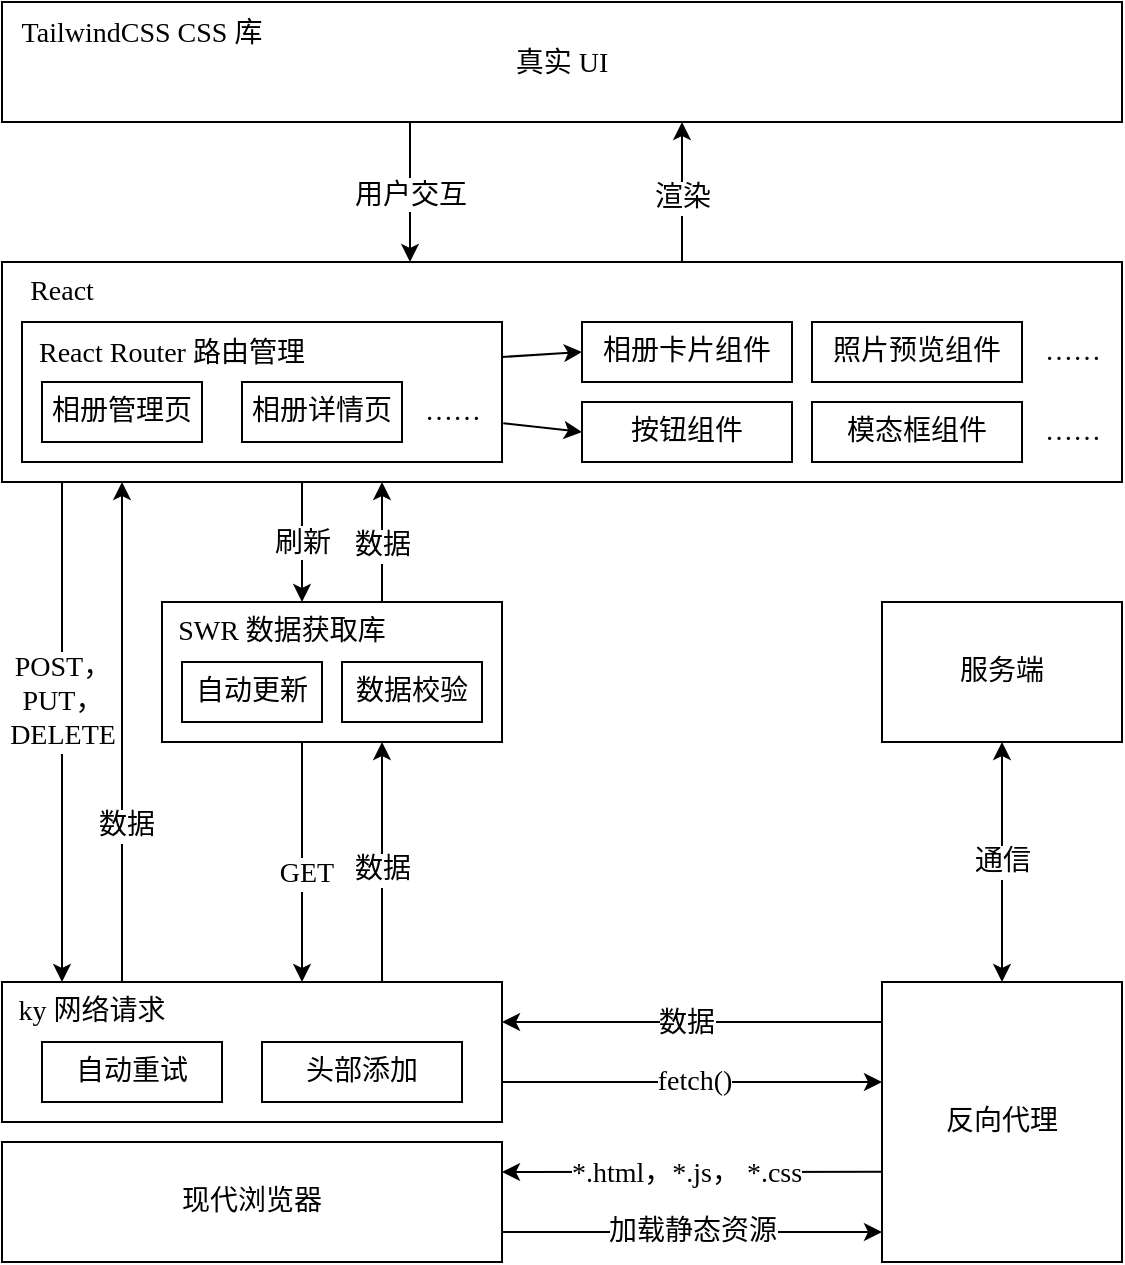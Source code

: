 <mxfile version="21.3.0" type="github">
  <diagram name="第 1 页" id="1_EAbzJu4aCmIv9iWVnq">
    <mxGraphModel dx="731" dy="666" grid="1" gridSize="10" guides="1" tooltips="1" connect="1" arrows="1" fold="1" page="1" pageScale="1" pageWidth="850" pageHeight="1100" math="0" shadow="0">
      <root>
        <mxCell id="0" />
        <mxCell id="1" parent="0" />
        <mxCell id="ofz1fQ7KLhkazvN8Qd-o-1" value="&lt;font face=&quot;宋体&quot; style=&quot;font-size: 14px;&quot;&gt;现代浏览器&lt;/font&gt;" style="rounded=0;whiteSpace=wrap;html=1;" vertex="1" parent="1">
          <mxGeometry x="60" y="600" width="250" height="60" as="geometry" />
        </mxCell>
        <mxCell id="ofz1fQ7KLhkazvN8Qd-o-2" value="&lt;font face=&quot;宋体&quot; style=&quot;font-size: 14px;&quot;&gt;反向代理&lt;/font&gt;" style="rounded=0;whiteSpace=wrap;html=1;" vertex="1" parent="1">
          <mxGeometry x="500" y="520" width="120" height="140" as="geometry" />
        </mxCell>
        <mxCell id="ofz1fQ7KLhkazvN8Qd-o-3" value="&lt;font face=&quot;宋体&quot; style=&quot;font-size: 14px;&quot;&gt;加载静态资源&lt;/font&gt;" style="endArrow=classic;html=1;rounded=0;exitX=1;exitY=0.75;exitDx=0;exitDy=0;" edge="1" parent="1" source="ofz1fQ7KLhkazvN8Qd-o-1">
          <mxGeometry width="50" height="50" relative="1" as="geometry">
            <mxPoint x="320" y="600" as="sourcePoint" />
            <mxPoint x="500" y="645" as="targetPoint" />
          </mxGeometry>
        </mxCell>
        <mxCell id="ofz1fQ7KLhkazvN8Qd-o-5" value="" style="endArrow=classic;html=1;rounded=0;entryX=1;entryY=0.25;entryDx=0;entryDy=0;exitX=0;exitY=0.833;exitDx=0;exitDy=0;exitPerimeter=0;" edge="1" parent="1" target="ofz1fQ7KLhkazvN8Qd-o-1">
          <mxGeometry width="50" height="50" relative="1" as="geometry">
            <mxPoint x="500" y="614.91" as="sourcePoint" />
            <mxPoint x="370" y="550" as="targetPoint" />
          </mxGeometry>
        </mxCell>
        <mxCell id="ofz1fQ7KLhkazvN8Qd-o-6" value="&lt;span style=&quot;font-size: 14px;&quot;&gt;&lt;font face=&quot;Times New Roman&quot;&gt;*.html&lt;/font&gt;&lt;font face=&quot;宋体&quot;&gt;，*&lt;/font&gt;&lt;font face=&quot;Times New Roman&quot;&gt;.js， *.css&lt;/font&gt;&lt;/span&gt;" style="edgeLabel;html=1;align=center;verticalAlign=middle;resizable=0;points=[];" vertex="1" connectable="0" parent="ofz1fQ7KLhkazvN8Qd-o-5">
          <mxGeometry x="0.2" relative="1" as="geometry">
            <mxPoint x="16" as="offset" />
          </mxGeometry>
        </mxCell>
        <mxCell id="ofz1fQ7KLhkazvN8Qd-o-7" value="" style="rounded=0;whiteSpace=wrap;html=1;" vertex="1" parent="1">
          <mxGeometry x="60" y="520" width="250" height="70" as="geometry" />
        </mxCell>
        <mxCell id="ofz1fQ7KLhkazvN8Qd-o-10" value="" style="rounded=0;whiteSpace=wrap;html=1;" vertex="1" parent="1">
          <mxGeometry x="140" y="330" width="170" height="70" as="geometry" />
        </mxCell>
        <mxCell id="ofz1fQ7KLhkazvN8Qd-o-11" value="&lt;font face=&quot;Times New Roman&quot;&gt;&lt;span style=&quot;font-size: 14px;&quot;&gt;fetch()&lt;/span&gt;&lt;/font&gt;" style="endArrow=classic;html=1;rounded=0;" edge="1" parent="1">
          <mxGeometry x="0.005" width="50" height="50" relative="1" as="geometry">
            <mxPoint x="310" y="570" as="sourcePoint" />
            <mxPoint x="500" y="570" as="targetPoint" />
            <mxPoint as="offset" />
          </mxGeometry>
        </mxCell>
        <mxCell id="ofz1fQ7KLhkazvN8Qd-o-12" value="" style="endArrow=classic;html=1;rounded=0;" edge="1" parent="1">
          <mxGeometry width="50" height="50" relative="1" as="geometry">
            <mxPoint x="500" y="540" as="sourcePoint" />
            <mxPoint x="310" y="540" as="targetPoint" />
          </mxGeometry>
        </mxCell>
        <mxCell id="ofz1fQ7KLhkazvN8Qd-o-13" value="&lt;span style=&quot;font-size: 14px;&quot;&gt;&lt;font face=&quot;宋体&quot;&gt;数据&lt;/font&gt;&lt;/span&gt;" style="edgeLabel;html=1;align=center;verticalAlign=middle;resizable=0;points=[];" vertex="1" connectable="0" parent="ofz1fQ7KLhkazvN8Qd-o-12">
          <mxGeometry x="0.2" relative="1" as="geometry">
            <mxPoint x="16" as="offset" />
          </mxGeometry>
        </mxCell>
        <mxCell id="ofz1fQ7KLhkazvN8Qd-o-17" value="" style="rounded=0;whiteSpace=wrap;html=1;" vertex="1" parent="1">
          <mxGeometry x="60" y="160" width="560" height="110" as="geometry" />
        </mxCell>
        <mxCell id="ofz1fQ7KLhkazvN8Qd-o-21" value="&lt;font face=&quot;Times New Roman&quot; style=&quot;font-size: 14px;&quot;&gt;ky &lt;/font&gt;&lt;font face=&quot;宋体&quot; style=&quot;font-size: 14px;&quot;&gt;网络请求&lt;/font&gt;" style="text;html=1;strokeColor=none;fillColor=none;align=center;verticalAlign=middle;whiteSpace=wrap;rounded=0;" vertex="1" parent="1">
          <mxGeometry x="60" y="520" width="90" height="30" as="geometry" />
        </mxCell>
        <mxCell id="ofz1fQ7KLhkazvN8Qd-o-22" value="&lt;font style=&quot;font-size: 14px;&quot; face=&quot;宋体&quot;&gt;自动重试&lt;/font&gt;" style="rounded=0;whiteSpace=wrap;html=1;" vertex="1" parent="1">
          <mxGeometry x="80" y="550" width="90" height="30" as="geometry" />
        </mxCell>
        <mxCell id="ofz1fQ7KLhkazvN8Qd-o-23" value="&lt;font style=&quot;font-size: 14px;&quot; face=&quot;宋体&quot;&gt;头部添加&lt;/font&gt;" style="rounded=0;whiteSpace=wrap;html=1;" vertex="1" parent="1">
          <mxGeometry x="190" y="550" width="100" height="30" as="geometry" />
        </mxCell>
        <mxCell id="ofz1fQ7KLhkazvN8Qd-o-24" value="&lt;font face=&quot;Times New Roman&quot; style=&quot;font-size: 14px;&quot;&gt;SWR &lt;/font&gt;&lt;font face=&quot;宋体&quot; style=&quot;font-size: 14px;&quot;&gt;数据获取库&lt;/font&gt;" style="text;html=1;strokeColor=none;fillColor=none;align=center;verticalAlign=middle;whiteSpace=wrap;rounded=0;" vertex="1" parent="1">
          <mxGeometry x="140" y="330" width="120" height="30" as="geometry" />
        </mxCell>
        <mxCell id="ofz1fQ7KLhkazvN8Qd-o-25" value="&lt;font style=&quot;font-size: 14px;&quot; face=&quot;宋体&quot;&gt;自动更新&lt;/font&gt;" style="rounded=0;whiteSpace=wrap;html=1;" vertex="1" parent="1">
          <mxGeometry x="150" y="360" width="70" height="30" as="geometry" />
        </mxCell>
        <mxCell id="ofz1fQ7KLhkazvN8Qd-o-26" value="&lt;font style=&quot;font-size: 14px;&quot; face=&quot;宋体&quot;&gt;数据校验&lt;/font&gt;" style="rounded=0;whiteSpace=wrap;html=1;" vertex="1" parent="1">
          <mxGeometry x="230" y="360" width="70" height="30" as="geometry" />
        </mxCell>
        <mxCell id="ofz1fQ7KLhkazvN8Qd-o-27" value="&lt;font face=&quot;宋体&quot; style=&quot;font-size: 14px;&quot;&gt;POST，&lt;br&gt;PUT，&lt;br&gt;DELETE&lt;/font&gt;" style="endArrow=classic;html=1;rounded=0;" edge="1" parent="1">
          <mxGeometry x="-0.12" width="50" height="50" relative="1" as="geometry">
            <mxPoint x="90" y="270" as="sourcePoint" />
            <mxPoint x="90" y="520" as="targetPoint" />
            <mxPoint as="offset" />
          </mxGeometry>
        </mxCell>
        <mxCell id="ofz1fQ7KLhkazvN8Qd-o-28" value="" style="endArrow=classic;html=1;rounded=0;" edge="1" parent="1">
          <mxGeometry width="50" height="50" relative="1" as="geometry">
            <mxPoint x="120" y="520" as="sourcePoint" />
            <mxPoint x="120" y="270" as="targetPoint" />
          </mxGeometry>
        </mxCell>
        <mxCell id="ofz1fQ7KLhkazvN8Qd-o-29" value="&lt;font face=&quot;宋体&quot; style=&quot;font-size: 14px;&quot;&gt;数据&lt;/font&gt;" style="edgeLabel;html=1;align=center;verticalAlign=middle;resizable=0;points=[];" vertex="1" connectable="0" parent="ofz1fQ7KLhkazvN8Qd-o-28">
          <mxGeometry x="-0.372" y="-2" relative="1" as="geometry">
            <mxPoint as="offset" />
          </mxGeometry>
        </mxCell>
        <mxCell id="ofz1fQ7KLhkazvN8Qd-o-35" value="" style="edgeStyle=none;orthogonalLoop=1;jettySize=auto;html=1;rounded=0;" edge="1" parent="1">
          <mxGeometry width="100" relative="1" as="geometry">
            <mxPoint x="210" y="400" as="sourcePoint" />
            <mxPoint x="210" y="520" as="targetPoint" />
            <Array as="points" />
          </mxGeometry>
        </mxCell>
        <mxCell id="ofz1fQ7KLhkazvN8Qd-o-36" value="&lt;font style=&quot;font-size: 14px;&quot; face=&quot;Times New Roman&quot;&gt;GET&lt;/font&gt;" style="edgeLabel;html=1;align=center;verticalAlign=middle;resizable=0;points=[];" vertex="1" connectable="0" parent="ofz1fQ7KLhkazvN8Qd-o-35">
          <mxGeometry x="0.093" y="2" relative="1" as="geometry">
            <mxPoint as="offset" />
          </mxGeometry>
        </mxCell>
        <mxCell id="ofz1fQ7KLhkazvN8Qd-o-37" value="" style="edgeStyle=none;orthogonalLoop=1;jettySize=auto;html=1;rounded=0;" edge="1" parent="1">
          <mxGeometry width="100" relative="1" as="geometry">
            <mxPoint x="250" y="520" as="sourcePoint" />
            <mxPoint x="250" y="400" as="targetPoint" />
            <Array as="points" />
          </mxGeometry>
        </mxCell>
        <mxCell id="ofz1fQ7KLhkazvN8Qd-o-38" value="&lt;font face=&quot;宋体&quot; style=&quot;font-size: 14px;&quot;&gt;数据&lt;/font&gt;" style="edgeLabel;html=1;align=center;verticalAlign=middle;resizable=0;points=[];" vertex="1" connectable="0" parent="ofz1fQ7KLhkazvN8Qd-o-37">
          <mxGeometry x="-0.065" relative="1" as="geometry">
            <mxPoint as="offset" />
          </mxGeometry>
        </mxCell>
        <mxCell id="ofz1fQ7KLhkazvN8Qd-o-39" value="&lt;font face=&quot;Times New Roman&quot;&gt;&lt;span style=&quot;font-size: 14px;&quot;&gt;React&lt;/span&gt;&lt;/font&gt;" style="text;html=1;strokeColor=none;fillColor=none;align=center;verticalAlign=middle;whiteSpace=wrap;rounded=0;" vertex="1" parent="1">
          <mxGeometry x="60" y="160" width="60" height="30" as="geometry" />
        </mxCell>
        <mxCell id="ofz1fQ7KLhkazvN8Qd-o-40" value="&lt;font face=&quot;宋体&quot;&gt;&lt;span style=&quot;font-size: 14px;&quot;&gt;服务端&lt;/span&gt;&lt;/font&gt;" style="rounded=0;whiteSpace=wrap;html=1;" vertex="1" parent="1">
          <mxGeometry x="500" y="330" width="120" height="70" as="geometry" />
        </mxCell>
        <mxCell id="ofz1fQ7KLhkazvN8Qd-o-46" value="" style="endArrow=classic;startArrow=classic;html=1;rounded=0;entryX=0.5;entryY=1;entryDx=0;entryDy=0;" edge="1" parent="1" source="ofz1fQ7KLhkazvN8Qd-o-2" target="ofz1fQ7KLhkazvN8Qd-o-40">
          <mxGeometry width="50" height="50" relative="1" as="geometry">
            <mxPoint x="420" y="470" as="sourcePoint" />
            <mxPoint x="470" y="420" as="targetPoint" />
            <Array as="points" />
          </mxGeometry>
        </mxCell>
        <mxCell id="ofz1fQ7KLhkazvN8Qd-o-47" value="&lt;font face=&quot;宋体&quot; style=&quot;font-size: 14px;&quot;&gt;通信&lt;/font&gt;" style="edgeLabel;html=1;align=center;verticalAlign=middle;resizable=0;points=[];" vertex="1" connectable="0" parent="ofz1fQ7KLhkazvN8Qd-o-46">
          <mxGeometry x="0.101" y="1" relative="1" as="geometry">
            <mxPoint x="1" y="6" as="offset" />
          </mxGeometry>
        </mxCell>
        <mxCell id="ofz1fQ7KLhkazvN8Qd-o-48" value="" style="edgeStyle=none;orthogonalLoop=1;jettySize=auto;html=1;rounded=0;" edge="1" parent="1">
          <mxGeometry width="100" relative="1" as="geometry">
            <mxPoint x="250" y="330" as="sourcePoint" />
            <mxPoint x="250" y="270" as="targetPoint" />
            <Array as="points" />
          </mxGeometry>
        </mxCell>
        <mxCell id="ofz1fQ7KLhkazvN8Qd-o-49" value="&lt;font face=&quot;宋体&quot; style=&quot;font-size: 14px;&quot;&gt;数据&lt;/font&gt;" style="edgeLabel;html=1;align=center;verticalAlign=middle;resizable=0;points=[];" vertex="1" connectable="0" parent="ofz1fQ7KLhkazvN8Qd-o-48">
          <mxGeometry x="-0.065" relative="1" as="geometry">
            <mxPoint as="offset" />
          </mxGeometry>
        </mxCell>
        <mxCell id="ofz1fQ7KLhkazvN8Qd-o-51" value="" style="rounded=0;whiteSpace=wrap;html=1;" vertex="1" parent="1">
          <mxGeometry x="70" y="190" width="240" height="70" as="geometry" />
        </mxCell>
        <mxCell id="ofz1fQ7KLhkazvN8Qd-o-52" value="&lt;span style=&quot;font-size: 14px;&quot;&gt;&lt;font face=&quot;Times New Roman&quot;&gt;React Router &lt;/font&gt;&lt;font face=&quot;宋体&quot;&gt;路由管理&lt;/font&gt;&lt;/span&gt;" style="text;html=1;strokeColor=none;fillColor=none;align=center;verticalAlign=middle;whiteSpace=wrap;rounded=0;" vertex="1" parent="1">
          <mxGeometry x="70" y="190" width="150" height="30" as="geometry" />
        </mxCell>
        <mxCell id="ofz1fQ7KLhkazvN8Qd-o-53" value="&lt;font face=&quot;宋体&quot;&gt;&lt;span style=&quot;font-size: 14px;&quot;&gt;相册管理页&lt;/span&gt;&lt;/font&gt;" style="rounded=0;whiteSpace=wrap;html=1;" vertex="1" parent="1">
          <mxGeometry x="80" y="220" width="80" height="30" as="geometry" />
        </mxCell>
        <mxCell id="ofz1fQ7KLhkazvN8Qd-o-54" value="" style="edgeStyle=none;orthogonalLoop=1;jettySize=auto;html=1;rounded=0;" edge="1" parent="1">
          <mxGeometry width="100" relative="1" as="geometry">
            <mxPoint x="210" y="270" as="sourcePoint" />
            <mxPoint x="210" y="330" as="targetPoint" />
            <Array as="points" />
          </mxGeometry>
        </mxCell>
        <mxCell id="ofz1fQ7KLhkazvN8Qd-o-55" value="&lt;span style=&quot;font-size: 14px;&quot;&gt;&lt;font face=&quot;宋体&quot;&gt;刷新&lt;/font&gt;&lt;/span&gt;" style="edgeLabel;html=1;align=center;verticalAlign=middle;resizable=0;points=[];" vertex="1" connectable="0" parent="ofz1fQ7KLhkazvN8Qd-o-54">
          <mxGeometry x="0.093" y="2" relative="1" as="geometry">
            <mxPoint x="-2" y="-3" as="offset" />
          </mxGeometry>
        </mxCell>
        <mxCell id="ofz1fQ7KLhkazvN8Qd-o-56" value="&lt;font face=&quot;宋体&quot;&gt;&lt;span style=&quot;font-size: 14px;&quot;&gt;相册详情页&lt;/span&gt;&lt;/font&gt;" style="rounded=0;whiteSpace=wrap;html=1;" vertex="1" parent="1">
          <mxGeometry x="180" y="220" width="80" height="30" as="geometry" />
        </mxCell>
        <mxCell id="ofz1fQ7KLhkazvN8Qd-o-57" value="&lt;font face=&quot;宋体&quot; style=&quot;font-size: 14px;&quot;&gt;……&lt;/font&gt;" style="text;html=1;align=center;verticalAlign=middle;resizable=0;points=[];autosize=1;strokeColor=none;fillColor=none;" vertex="1" parent="1">
          <mxGeometry x="260" y="220" width="50" height="30" as="geometry" />
        </mxCell>
        <mxCell id="ofz1fQ7KLhkazvN8Qd-o-60" value="&lt;font face=&quot;宋体&quot;&gt;&lt;span style=&quot;font-size: 14px;&quot;&gt;相册卡片组件&lt;/span&gt;&lt;/font&gt;" style="rounded=0;whiteSpace=wrap;html=1;" vertex="1" parent="1">
          <mxGeometry x="350" y="190" width="105" height="30" as="geometry" />
        </mxCell>
        <mxCell id="ofz1fQ7KLhkazvN8Qd-o-61" value="&lt;font face=&quot;宋体&quot;&gt;&lt;span style=&quot;font-size: 14px;&quot;&gt;按钮组件&lt;/span&gt;&lt;/font&gt;" style="rounded=0;whiteSpace=wrap;html=1;" vertex="1" parent="1">
          <mxGeometry x="350" y="230" width="105" height="30" as="geometry" />
        </mxCell>
        <mxCell id="ofz1fQ7KLhkazvN8Qd-o-62" value="&lt;font face=&quot;宋体&quot;&gt;&lt;span style=&quot;font-size: 14px;&quot;&gt;模态框组件&lt;/span&gt;&lt;/font&gt;" style="rounded=0;whiteSpace=wrap;html=1;" vertex="1" parent="1">
          <mxGeometry x="465" y="230" width="105" height="30" as="geometry" />
        </mxCell>
        <mxCell id="ofz1fQ7KLhkazvN8Qd-o-63" value="&lt;font face=&quot;宋体&quot; style=&quot;font-size: 14px;&quot;&gt;……&lt;/font&gt;" style="text;html=1;align=center;verticalAlign=middle;resizable=0;points=[];autosize=1;strokeColor=none;fillColor=none;" vertex="1" parent="1">
          <mxGeometry x="570" y="230" width="50" height="30" as="geometry" />
        </mxCell>
        <mxCell id="ofz1fQ7KLhkazvN8Qd-o-64" value="&lt;font face=&quot;宋体&quot;&gt;&lt;span style=&quot;font-size: 14px;&quot;&gt;照片预览组件&lt;/span&gt;&lt;/font&gt;" style="rounded=0;whiteSpace=wrap;html=1;" vertex="1" parent="1">
          <mxGeometry x="465" y="190" width="105" height="30" as="geometry" />
        </mxCell>
        <mxCell id="ofz1fQ7KLhkazvN8Qd-o-65" value="&lt;font face=&quot;宋体&quot; style=&quot;font-size: 14px;&quot;&gt;……&lt;/font&gt;" style="text;html=1;align=center;verticalAlign=middle;resizable=0;points=[];autosize=1;strokeColor=none;fillColor=none;" vertex="1" parent="1">
          <mxGeometry x="570" y="190" width="50" height="30" as="geometry" />
        </mxCell>
        <mxCell id="ofz1fQ7KLhkazvN8Qd-o-67" value="&lt;span style=&quot;font-size: 14px;&quot;&gt;&lt;font face=&quot;宋体&quot;&gt;真实&lt;/font&gt;&lt;font face=&quot;Times New Roman&quot;&gt; &lt;/font&gt;&lt;font face=&quot;宋体&quot;&gt;UI&lt;/font&gt;&lt;/span&gt;" style="rounded=0;whiteSpace=wrap;html=1;" vertex="1" parent="1">
          <mxGeometry x="60" y="30" width="560" height="60" as="geometry" />
        </mxCell>
        <mxCell id="ofz1fQ7KLhkazvN8Qd-o-68" value="" style="edgeStyle=none;orthogonalLoop=1;jettySize=auto;html=1;rounded=0;" edge="1" parent="1">
          <mxGeometry width="100" relative="1" as="geometry">
            <mxPoint x="400" y="160" as="sourcePoint" />
            <mxPoint x="400" y="90" as="targetPoint" />
            <Array as="points" />
          </mxGeometry>
        </mxCell>
        <mxCell id="ofz1fQ7KLhkazvN8Qd-o-69" value="&lt;font face=&quot;宋体&quot; style=&quot;font-size: 14px;&quot;&gt;渲染&lt;/font&gt;" style="edgeLabel;html=1;align=center;verticalAlign=middle;resizable=0;points=[];" vertex="1" connectable="0" parent="ofz1fQ7KLhkazvN8Qd-o-68">
          <mxGeometry x="-0.065" relative="1" as="geometry">
            <mxPoint as="offset" />
          </mxGeometry>
        </mxCell>
        <mxCell id="ofz1fQ7KLhkazvN8Qd-o-70" value="" style="edgeStyle=none;orthogonalLoop=1;jettySize=auto;html=1;rounded=0;" edge="1" parent="1">
          <mxGeometry width="100" relative="1" as="geometry">
            <mxPoint x="264" y="90" as="sourcePoint" />
            <mxPoint x="264" y="160" as="targetPoint" />
            <Array as="points" />
          </mxGeometry>
        </mxCell>
        <mxCell id="ofz1fQ7KLhkazvN8Qd-o-71" value="&lt;span style=&quot;font-size: 14px;&quot;&gt;&lt;font face=&quot;宋体&quot;&gt;用户交互&lt;/font&gt;&lt;/span&gt;" style="edgeLabel;html=1;align=center;verticalAlign=middle;resizable=0;points=[];" vertex="1" connectable="0" parent="ofz1fQ7KLhkazvN8Qd-o-70">
          <mxGeometry x="0.093" y="2" relative="1" as="geometry">
            <mxPoint x="-2" y="-3" as="offset" />
          </mxGeometry>
        </mxCell>
        <mxCell id="ofz1fQ7KLhkazvN8Qd-o-72" value="" style="endArrow=classic;html=1;rounded=0;exitX=1.013;exitY=0.689;exitDx=0;exitDy=0;exitPerimeter=0;entryX=0;entryY=0.5;entryDx=0;entryDy=0;" edge="1" parent="1" source="ofz1fQ7KLhkazvN8Qd-o-57" target="ofz1fQ7KLhkazvN8Qd-o-61">
          <mxGeometry width="50" height="50" relative="1" as="geometry">
            <mxPoint x="300" y="350" as="sourcePoint" />
            <mxPoint x="350" y="220" as="targetPoint" />
          </mxGeometry>
        </mxCell>
        <mxCell id="ofz1fQ7KLhkazvN8Qd-o-73" value="" style="endArrow=classic;html=1;rounded=0;exitX=1;exitY=0.25;exitDx=0;exitDy=0;entryX=0;entryY=0.5;entryDx=0;entryDy=0;" edge="1" parent="1" source="ofz1fQ7KLhkazvN8Qd-o-51" target="ofz1fQ7KLhkazvN8Qd-o-60">
          <mxGeometry width="50" height="50" relative="1" as="geometry">
            <mxPoint x="310" y="208" as="sourcePoint" />
            <mxPoint x="350" y="230" as="targetPoint" />
          </mxGeometry>
        </mxCell>
        <mxCell id="ofz1fQ7KLhkazvN8Qd-o-74" value="&lt;span style=&quot;font-size: 14px;&quot;&gt;&lt;font face=&quot;Times New Roman&quot;&gt;TailwindCSS CSS &lt;/font&gt;&lt;font face=&quot;宋体&quot;&gt;库&lt;/font&gt;&lt;/span&gt;" style="text;html=1;strokeColor=none;fillColor=none;align=center;verticalAlign=middle;whiteSpace=wrap;rounded=0;" vertex="1" parent="1">
          <mxGeometry x="60" y="30" width="140" height="30" as="geometry" />
        </mxCell>
      </root>
    </mxGraphModel>
  </diagram>
</mxfile>
